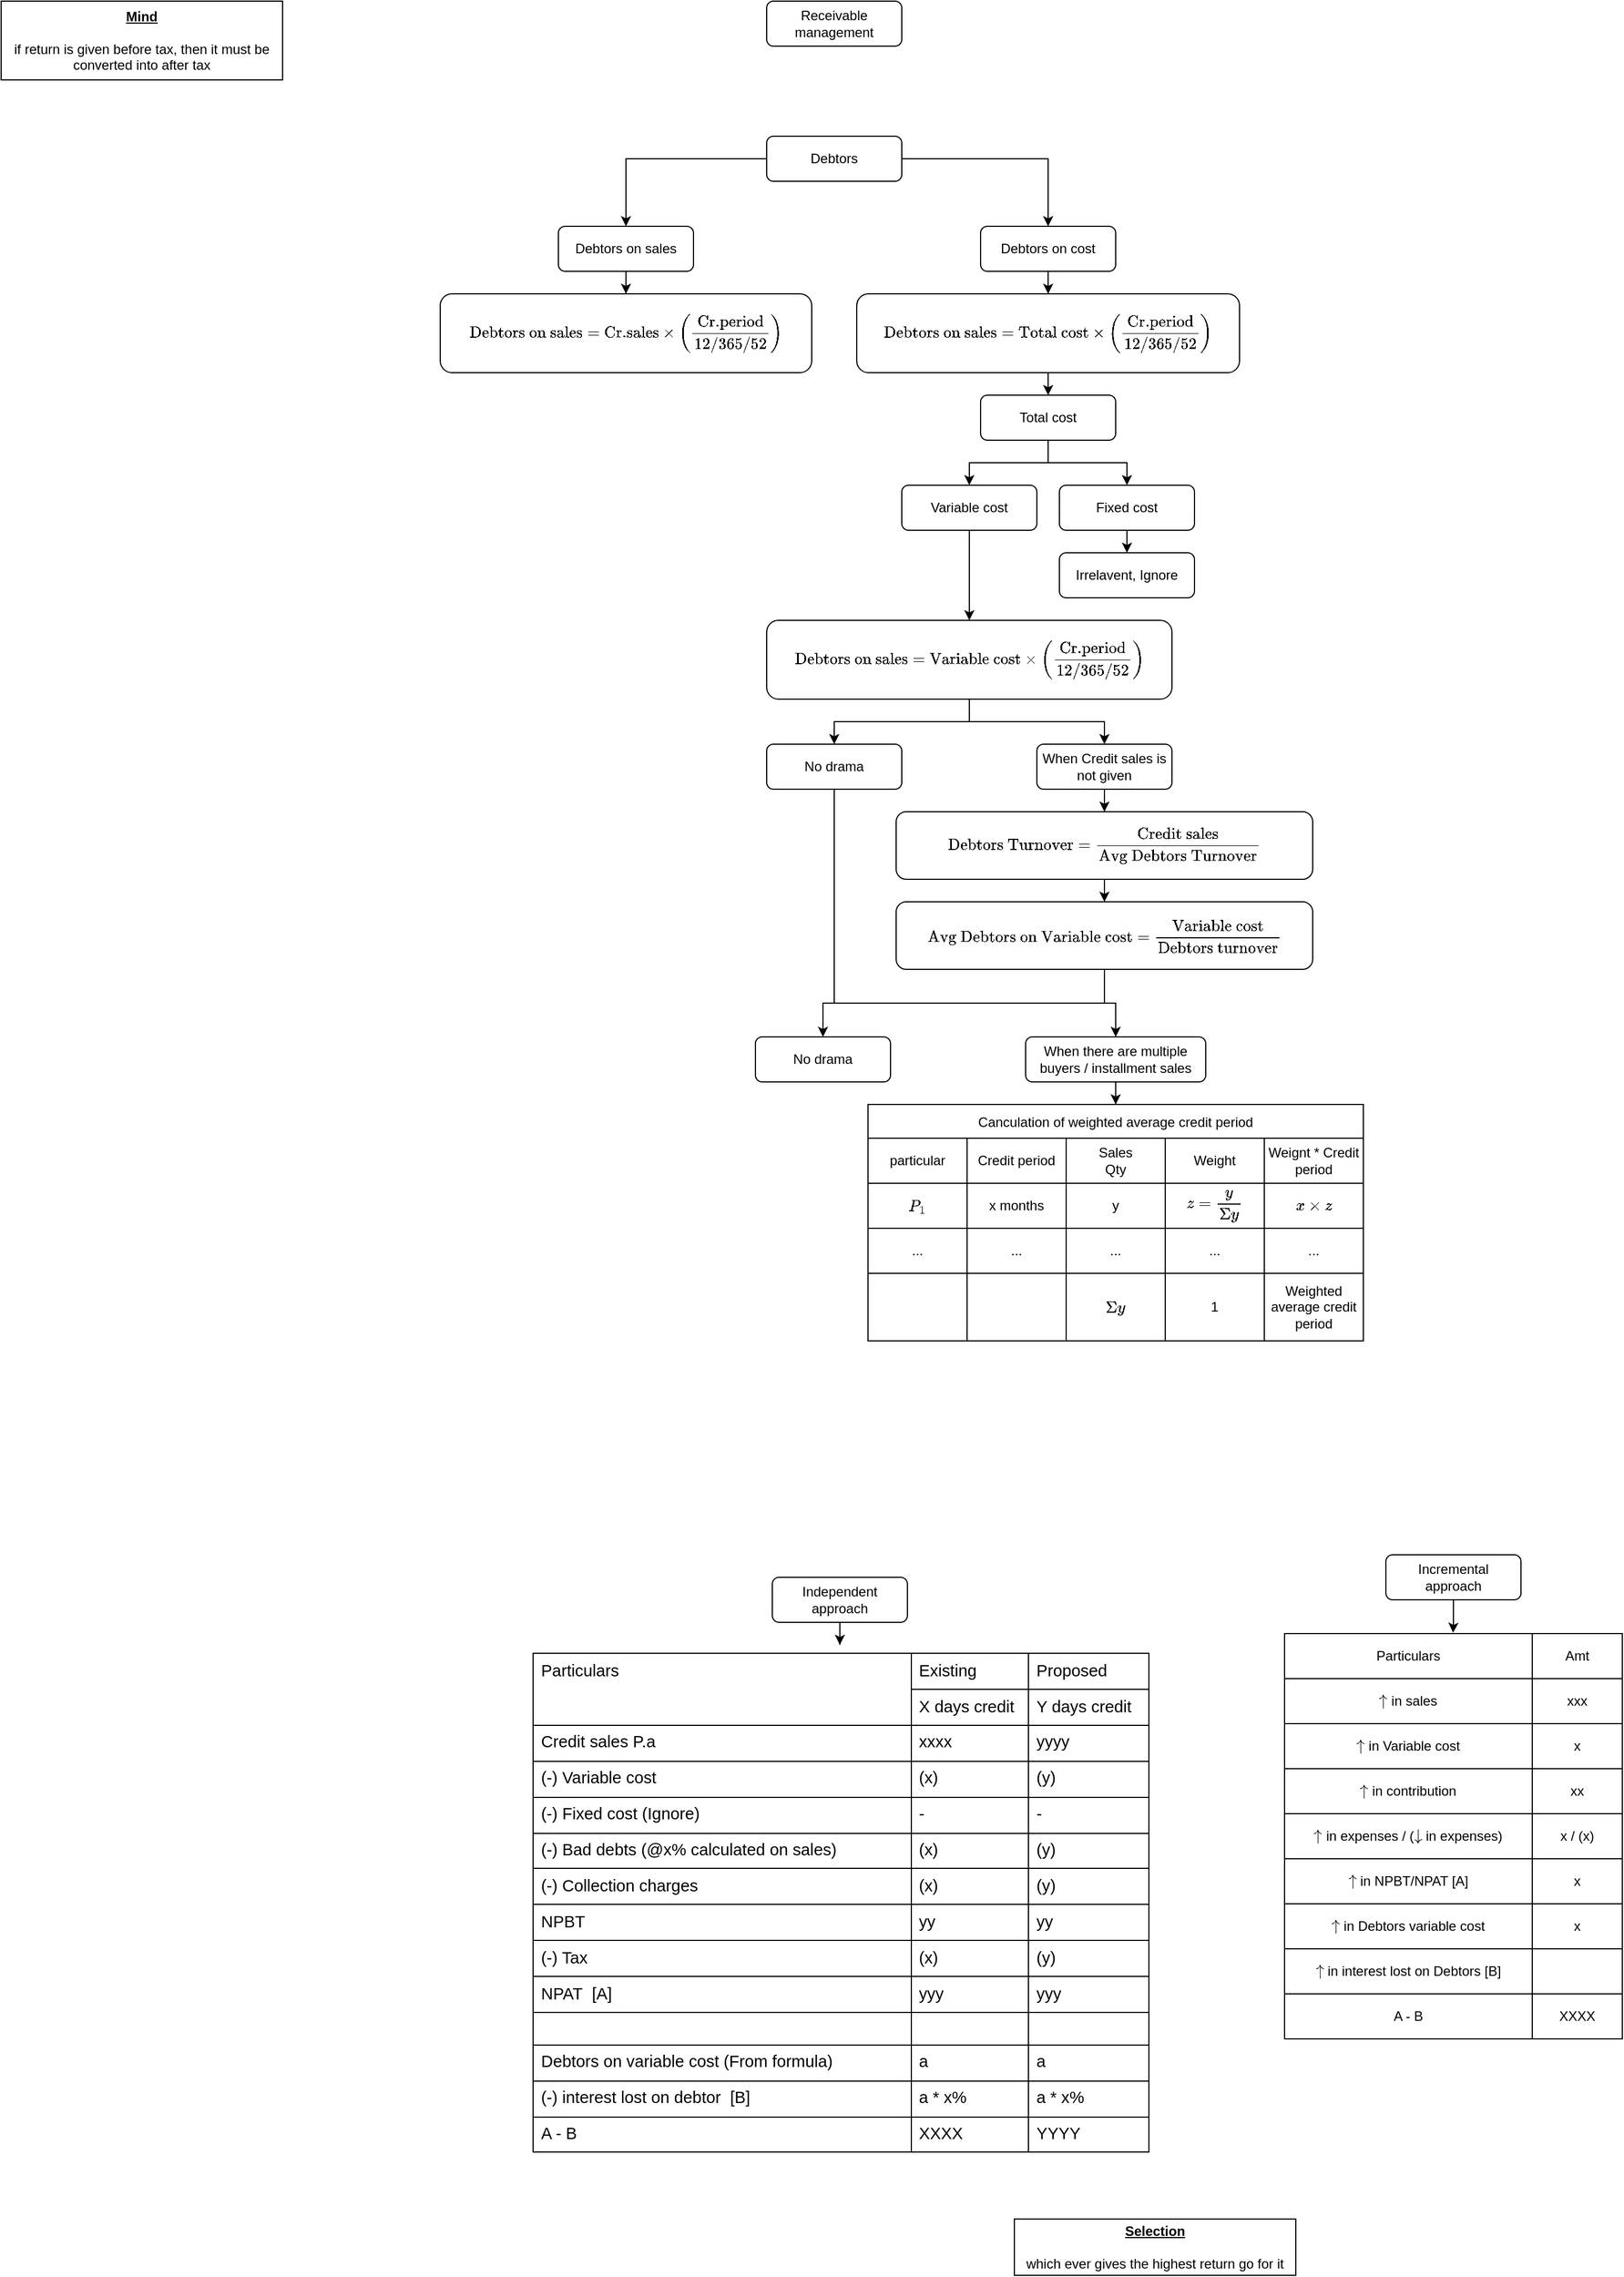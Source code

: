 <mxfile version="14.9.3" type="github">
  <diagram id="UIdEuoUsaXTuPdmNOl_K" name="Page-1">
    <mxGraphModel dx="2101" dy="627" grid="1" gridSize="10" guides="1" tooltips="1" connect="1" arrows="1" fold="1" page="1" pageScale="1" pageWidth="850" pageHeight="1100" math="1" shadow="0">
      <root>
        <mxCell id="0" />
        <mxCell id="1" parent="0" />
        <mxCell id="jX1o0PaKv8pk1o8IosKb-1" value="Receivable management" style="rounded=1;whiteSpace=wrap;html=1;" parent="1" vertex="1">
          <mxGeometry x="360" width="120" height="40" as="geometry" />
        </mxCell>
        <mxCell id="jX1o0PaKv8pk1o8IosKb-22" style="edgeStyle=orthogonalEdgeStyle;rounded=0;orthogonalLoop=1;jettySize=auto;html=1;" parent="1" source="jX1o0PaKv8pk1o8IosKb-2" target="jX1o0PaKv8pk1o8IosKb-3" edge="1">
          <mxGeometry relative="1" as="geometry" />
        </mxCell>
        <mxCell id="jX1o0PaKv8pk1o8IosKb-23" style="edgeStyle=orthogonalEdgeStyle;rounded=0;orthogonalLoop=1;jettySize=auto;html=1;" parent="1" source="jX1o0PaKv8pk1o8IosKb-2" target="jX1o0PaKv8pk1o8IosKb-4" edge="1">
          <mxGeometry relative="1" as="geometry" />
        </mxCell>
        <mxCell id="jX1o0PaKv8pk1o8IosKb-2" value="Debtors" style="rounded=1;whiteSpace=wrap;html=1;" parent="1" vertex="1">
          <mxGeometry x="360" y="120" width="120" height="40" as="geometry" />
        </mxCell>
        <mxCell id="jX1o0PaKv8pk1o8IosKb-6" style="edgeStyle=orthogonalEdgeStyle;rounded=0;orthogonalLoop=1;jettySize=auto;html=1;" parent="1" source="jX1o0PaKv8pk1o8IosKb-3" target="jX1o0PaKv8pk1o8IosKb-5" edge="1">
          <mxGeometry relative="1" as="geometry" />
        </mxCell>
        <mxCell id="jX1o0PaKv8pk1o8IosKb-3" value="Debtors on sales" style="rounded=1;whiteSpace=wrap;html=1;" parent="1" vertex="1">
          <mxGeometry x="175" y="200" width="120" height="40" as="geometry" />
        </mxCell>
        <mxCell id="jX1o0PaKv8pk1o8IosKb-9" style="edgeStyle=orthogonalEdgeStyle;rounded=0;orthogonalLoop=1;jettySize=auto;html=1;" parent="1" source="jX1o0PaKv8pk1o8IosKb-4" target="jX1o0PaKv8pk1o8IosKb-7" edge="1">
          <mxGeometry relative="1" as="geometry" />
        </mxCell>
        <mxCell id="jX1o0PaKv8pk1o8IosKb-4" value="Debtors on cost" style="rounded=1;whiteSpace=wrap;html=1;" parent="1" vertex="1">
          <mxGeometry x="550" y="200" width="120" height="40" as="geometry" />
        </mxCell>
        <mxCell id="jX1o0PaKv8pk1o8IosKb-5" value="`\text{Debtors on sales} = \text{Cr.sales} xx (\text{Cr.period}/\text{12/365/52})`" style="rounded=1;whiteSpace=wrap;html=1;" parent="1" vertex="1">
          <mxGeometry x="70" y="260" width="330" height="70" as="geometry" />
        </mxCell>
        <mxCell id="jX1o0PaKv8pk1o8IosKb-20" style="edgeStyle=orthogonalEdgeStyle;rounded=0;orthogonalLoop=1;jettySize=auto;html=1;" parent="1" source="jX1o0PaKv8pk1o8IosKb-7" target="jX1o0PaKv8pk1o8IosKb-10" edge="1">
          <mxGeometry relative="1" as="geometry" />
        </mxCell>
        <mxCell id="jX1o0PaKv8pk1o8IosKb-7" value="`\text{Debtors on sales} = \text{Total cost} xx (\text{Cr.period}/\text{12/365/52})`" style="rounded=1;whiteSpace=wrap;html=1;" parent="1" vertex="1">
          <mxGeometry x="440" y="260" width="340" height="70" as="geometry" />
        </mxCell>
        <mxCell id="jX1o0PaKv8pk1o8IosKb-13" style="edgeStyle=orthogonalEdgeStyle;rounded=0;orthogonalLoop=1;jettySize=auto;html=1;" parent="1" source="jX1o0PaKv8pk1o8IosKb-10" target="jX1o0PaKv8pk1o8IosKb-11" edge="1">
          <mxGeometry relative="1" as="geometry" />
        </mxCell>
        <mxCell id="jX1o0PaKv8pk1o8IosKb-14" style="edgeStyle=orthogonalEdgeStyle;rounded=0;orthogonalLoop=1;jettySize=auto;html=1;" parent="1" source="jX1o0PaKv8pk1o8IosKb-10" target="jX1o0PaKv8pk1o8IosKb-12" edge="1">
          <mxGeometry relative="1" as="geometry" />
        </mxCell>
        <mxCell id="jX1o0PaKv8pk1o8IosKb-10" value="Total cost" style="rounded=1;whiteSpace=wrap;html=1;" parent="1" vertex="1">
          <mxGeometry x="550" y="350" width="120" height="40" as="geometry" />
        </mxCell>
        <mxCell id="jX1o0PaKv8pk1o8IosKb-18" style="edgeStyle=orthogonalEdgeStyle;rounded=0;orthogonalLoop=1;jettySize=auto;html=1;" parent="1" source="jX1o0PaKv8pk1o8IosKb-11" target="jX1o0PaKv8pk1o8IosKb-21" edge="1">
          <mxGeometry relative="1" as="geometry">
            <mxPoint x="540" y="490" as="targetPoint" />
          </mxGeometry>
        </mxCell>
        <mxCell id="jX1o0PaKv8pk1o8IosKb-11" value="Variable cost" style="rounded=1;whiteSpace=wrap;html=1;" parent="1" vertex="1">
          <mxGeometry x="480" y="430" width="120" height="40" as="geometry" />
        </mxCell>
        <mxCell id="jX1o0PaKv8pk1o8IosKb-19" style="edgeStyle=orthogonalEdgeStyle;rounded=0;orthogonalLoop=1;jettySize=auto;html=1;" parent="1" source="jX1o0PaKv8pk1o8IosKb-12" target="jX1o0PaKv8pk1o8IosKb-17" edge="1">
          <mxGeometry relative="1" as="geometry" />
        </mxCell>
        <mxCell id="jX1o0PaKv8pk1o8IosKb-12" value="Fixed cost" style="rounded=1;whiteSpace=wrap;html=1;" parent="1" vertex="1">
          <mxGeometry x="620" y="430" width="120" height="40" as="geometry" />
        </mxCell>
        <mxCell id="jX1o0PaKv8pk1o8IosKb-17" value="Irrelavent, Ignore" style="rounded=1;whiteSpace=wrap;html=1;" parent="1" vertex="1">
          <mxGeometry x="620" y="490" width="120" height="40" as="geometry" />
        </mxCell>
        <mxCell id="dmRQIC54Is3TJMsPzp_G-64" style="edgeStyle=orthogonalEdgeStyle;rounded=0;orthogonalLoop=1;jettySize=auto;html=1;entryX=0.5;entryY=0;entryDx=0;entryDy=0;" edge="1" parent="1" source="jX1o0PaKv8pk1o8IosKb-21" target="dmRQIC54Is3TJMsPzp_G-56">
          <mxGeometry relative="1" as="geometry" />
        </mxCell>
        <mxCell id="dmRQIC54Is3TJMsPzp_G-65" style="edgeStyle=orthogonalEdgeStyle;rounded=0;orthogonalLoop=1;jettySize=auto;html=1;" edge="1" parent="1" source="jX1o0PaKv8pk1o8IosKb-21" target="dmRQIC54Is3TJMsPzp_G-57">
          <mxGeometry relative="1" as="geometry" />
        </mxCell>
        <mxCell id="jX1o0PaKv8pk1o8IosKb-21" value="`\text{Debtors on sales} = \text{Variable cost} xx (\text{Cr.period}/\text{12/365/52})`" style="rounded=1;whiteSpace=wrap;html=1;" parent="1" vertex="1">
          <mxGeometry x="360" y="550" width="360" height="70" as="geometry" />
        </mxCell>
        <mxCell id="jX1o0PaKv8pk1o8IosKb-24" value="&lt;div dir=&quot;ltr&quot; style=&quot;margin-left: 0pt&quot; id=&quot;docs-internal-guid-9cd4c7f6-7fff-7b18-153d-72f92d299515&quot; align=&quot;left&quot;&gt;&lt;table style=&quot;border: none ; border-collapse: collapse&quot;&gt;&lt;colgroup&gt;&lt;col width=&quot;378&quot;&gt;&lt;col width=&quot;111&quot;&gt;&lt;col width=&quot;112&quot;&gt;&lt;/colgroup&gt;&lt;tbody&gt;&lt;tr style=&quot;height: 21pt&quot;&gt;&lt;td rowspan=&quot;2&quot; style=&quot;border-left: solid #000000 1pt ; border-right: solid #000000 1pt ; border-bottom: solid #000000 1pt ; border-top: solid #000000 1pt ; vertical-align: top ; background-color: #ffffff ; padding: 5pt 5pt 5pt 5pt ; overflow: hidden ; overflow-wrap: break-word&quot;&gt;&lt;p dir=&quot;ltr&quot; style=&quot;line-height: 1.2 ; margin-top: 0pt ; margin-bottom: 0pt&quot;&gt;&lt;span style=&quot;font-size: 11pt ; font-family: &amp;#34;arial&amp;#34; ; color: rgb(0 , 0 , 0) ; background-color: transparent ; font-weight: 400 ; font-style: normal ; font-variant: normal ; text-decoration: none ; vertical-align: baseline&quot;&gt;Particulars&lt;/span&gt;&lt;/p&gt;&lt;/td&gt;&lt;td style=&quot;border-left: solid #000000 1pt ; border-right: solid #000000 1pt ; border-bottom: solid #000000 1pt ; border-top: solid #000000 1pt ; vertical-align: top ; background-color: #ffffff ; padding: 5pt 5pt 5pt 5pt ; overflow: hidden ; overflow-wrap: break-word&quot;&gt;&lt;p dir=&quot;ltr&quot; style=&quot;line-height: 1.2 ; margin-top: 0pt ; margin-bottom: 0pt&quot;&gt;&lt;span style=&quot;font-size: 11pt ; font-family: &amp;#34;arial&amp;#34; ; color: rgb(0 , 0 , 0) ; background-color: transparent ; font-weight: 400 ; font-style: normal ; font-variant: normal ; text-decoration: none ; vertical-align: baseline&quot;&gt;Existing&lt;/span&gt;&lt;/p&gt;&lt;/td&gt;&lt;td style=&quot;border-left: solid #000000 1pt ; border-right: solid #000000 1pt ; border-bottom: solid #000000 1pt ; border-top: solid #000000 1pt ; vertical-align: top ; background-color: #ffffff ; padding: 5pt 5pt 5pt 5pt ; overflow: hidden ; overflow-wrap: break-word&quot;&gt;&lt;p dir=&quot;ltr&quot; style=&quot;line-height: 1.2 ; margin-top: 0pt ; margin-bottom: 0pt&quot;&gt;&lt;span style=&quot;font-size: 11pt ; font-family: &amp;#34;arial&amp;#34; ; color: rgb(0 , 0 , 0) ; background-color: transparent ; font-weight: 400 ; font-style: normal ; font-variant: normal ; text-decoration: none ; vertical-align: baseline&quot;&gt;Proposed&lt;/span&gt;&lt;/p&gt;&lt;/td&gt;&lt;/tr&gt;&lt;tr style=&quot;height: 21pt&quot;&gt;&lt;td style=&quot;border-left: solid #000000 1pt ; border-right: solid #000000 1pt ; border-bottom: solid #000000 1pt ; border-top: solid #000000 1pt ; vertical-align: top ; background-color: #ffffff ; padding: 5pt 5pt 5pt 5pt ; overflow: hidden ; overflow-wrap: break-word&quot;&gt;&lt;p dir=&quot;ltr&quot; style=&quot;line-height: 1.2 ; margin-top: 0pt ; margin-bottom: 0pt&quot;&gt;&lt;span style=&quot;font-size: 11pt ; font-family: &amp;#34;arial&amp;#34; ; color: rgb(0 , 0 , 0) ; background-color: transparent ; font-weight: 400 ; font-style: normal ; font-variant: normal ; text-decoration: none ; vertical-align: baseline&quot;&gt;X days credit&lt;/span&gt;&lt;/p&gt;&lt;/td&gt;&lt;td style=&quot;border-left: solid #000000 1pt ; border-right: solid #000000 1pt ; border-bottom: solid #000000 1pt ; border-top: solid #000000 1pt ; vertical-align: top ; background-color: #ffffff ; padding: 5pt 5pt 5pt 5pt ; overflow: hidden ; overflow-wrap: break-word&quot;&gt;&lt;p dir=&quot;ltr&quot; style=&quot;line-height: 1.2 ; margin-top: 0pt ; margin-bottom: 0pt&quot;&gt;&lt;span style=&quot;font-size: 11pt ; font-family: &amp;#34;arial&amp;#34; ; color: rgb(0 , 0 , 0) ; background-color: transparent ; font-weight: 400 ; font-style: normal ; font-variant: normal ; text-decoration: none ; vertical-align: baseline&quot;&gt;Y days credit&lt;/span&gt;&lt;/p&gt;&lt;/td&gt;&lt;/tr&gt;&lt;tr style=&quot;height: 0pt&quot;&gt;&lt;td style=&quot;border-left: solid #000000 1pt ; border-right: solid #000000 1pt ; border-bottom: solid #000000 1pt ; border-top: solid #000000 1pt ; vertical-align: top ; background-color: #ffffff ; padding: 5pt 5pt 5pt 5pt ; overflow: hidden ; overflow-wrap: break-word&quot;&gt;&lt;p dir=&quot;ltr&quot; style=&quot;line-height: 1.2 ; margin-top: 0pt ; margin-bottom: 0pt&quot;&gt;&lt;span style=&quot;font-size: 11pt ; font-family: &amp;#34;arial&amp;#34; ; color: rgb(0 , 0 , 0) ; background-color: transparent ; font-weight: 400 ; font-style: normal ; font-variant: normal ; text-decoration: none ; vertical-align: baseline&quot;&gt;Credit sales P.a&lt;/span&gt;&lt;/p&gt;&lt;/td&gt;&lt;td style=&quot;border-left: solid #000000 1pt ; border-right: solid #000000 1pt ; border-bottom: solid #000000 1pt ; border-top: solid #000000 1pt ; vertical-align: top ; background-color: #ffffff ; padding: 5pt 5pt 5pt 5pt ; overflow: hidden ; overflow-wrap: break-word&quot;&gt;&lt;p dir=&quot;ltr&quot; style=&quot;line-height: 1.2 ; margin-top: 0pt ; margin-bottom: 0pt&quot;&gt;&lt;span style=&quot;font-size: 11pt ; font-family: &amp;#34;arial&amp;#34; ; color: rgb(0 , 0 , 0) ; background-color: transparent ; font-weight: 400 ; font-style: normal ; font-variant: normal ; text-decoration: none ; vertical-align: baseline&quot;&gt;xxxx&lt;/span&gt;&lt;/p&gt;&lt;/td&gt;&lt;td style=&quot;border-left: solid #000000 1pt ; border-right: solid #000000 1pt ; border-bottom: solid #000000 1pt ; border-top: solid #000000 1pt ; vertical-align: top ; background-color: #ffffff ; padding: 5pt 5pt 5pt 5pt ; overflow: hidden ; overflow-wrap: break-word&quot;&gt;&lt;p dir=&quot;ltr&quot; style=&quot;line-height: 1.2 ; margin-top: 0pt ; margin-bottom: 0pt&quot;&gt;&lt;span style=&quot;font-size: 11pt ; font-family: &amp;#34;arial&amp;#34; ; color: rgb(0 , 0 , 0) ; background-color: transparent ; font-weight: 400 ; font-style: normal ; font-variant: normal ; text-decoration: none ; vertical-align: baseline&quot;&gt;yyyy&lt;/span&gt;&lt;/p&gt;&lt;/td&gt;&lt;/tr&gt;&lt;tr style=&quot;height: 0pt&quot;&gt;&lt;td style=&quot;border-left: solid #000000 1pt ; border-right: solid #000000 1pt ; border-bottom: solid #000000 1pt ; border-top: solid #000000 1pt ; vertical-align: top ; background-color: #ffffff ; padding: 5pt 5pt 5pt 5pt ; overflow: hidden ; overflow-wrap: break-word&quot;&gt;&lt;p dir=&quot;ltr&quot; style=&quot;line-height: 1.2 ; margin-top: 0pt ; margin-bottom: 0pt&quot;&gt;&lt;span style=&quot;font-size: 11pt ; font-family: &amp;#34;arial&amp;#34; ; color: rgb(0 , 0 , 0) ; background-color: transparent ; font-weight: 400 ; font-style: normal ; font-variant: normal ; text-decoration: none ; vertical-align: baseline&quot;&gt;(-) Variable cost&lt;/span&gt;&lt;/p&gt;&lt;/td&gt;&lt;td style=&quot;border-left: solid #000000 1pt ; border-right: solid #000000 1pt ; border-bottom: solid #000000 1pt ; border-top: solid #000000 1pt ; vertical-align: top ; background-color: #ffffff ; padding: 5pt 5pt 5pt 5pt ; overflow: hidden ; overflow-wrap: break-word&quot;&gt;&lt;p dir=&quot;ltr&quot; style=&quot;line-height: 1.2 ; margin-top: 0pt ; margin-bottom: 0pt&quot;&gt;&lt;span style=&quot;font-size: 11pt ; font-family: &amp;#34;arial&amp;#34; ; color: rgb(0 , 0 , 0) ; background-color: transparent ; font-weight: 400 ; font-style: normal ; font-variant: normal ; text-decoration: none ; vertical-align: baseline&quot;&gt;(x)&lt;/span&gt;&lt;/p&gt;&lt;/td&gt;&lt;td style=&quot;border-left: solid #000000 1pt ; border-right: solid #000000 1pt ; border-bottom: solid #000000 1pt ; border-top: solid #000000 1pt ; vertical-align: top ; background-color: #ffffff ; padding: 5pt 5pt 5pt 5pt ; overflow: hidden ; overflow-wrap: break-word&quot;&gt;&lt;p dir=&quot;ltr&quot; style=&quot;line-height: 1.2 ; margin-top: 0pt ; margin-bottom: 0pt&quot;&gt;&lt;span style=&quot;font-size: 11pt ; font-family: &amp;#34;arial&amp;#34; ; color: rgb(0 , 0 , 0) ; background-color: transparent ; font-weight: 400 ; font-style: normal ; font-variant: normal ; text-decoration: none ; vertical-align: baseline&quot;&gt;(y)&lt;/span&gt;&lt;/p&gt;&lt;/td&gt;&lt;/tr&gt;&lt;tr style=&quot;height: 0pt&quot;&gt;&lt;td style=&quot;border-left: solid #000000 1pt ; border-right: solid #000000 1pt ; border-bottom: solid #000000 1pt ; border-top: solid #000000 1pt ; vertical-align: top ; background-color: #ffffff ; padding: 5pt 5pt 5pt 5pt ; overflow: hidden ; overflow-wrap: break-word&quot;&gt;&lt;p dir=&quot;ltr&quot; style=&quot;line-height: 1.2 ; margin-top: 0pt ; margin-bottom: 0pt&quot;&gt;&lt;span style=&quot;font-size: 11pt ; font-family: &amp;#34;arial&amp;#34; ; color: rgb(0 , 0 , 0) ; background-color: transparent ; font-weight: 400 ; font-style: normal ; font-variant: normal ; text-decoration: none ; vertical-align: baseline&quot;&gt;(-) Fixed cost (Ignore)&lt;/span&gt;&lt;/p&gt;&lt;/td&gt;&lt;td style=&quot;border-left: solid #000000 1pt ; border-right: solid #000000 1pt ; border-bottom: solid #000000 1pt ; border-top: solid #000000 1pt ; vertical-align: top ; background-color: #ffffff ; padding: 5pt 5pt 5pt 5pt ; overflow: hidden ; overflow-wrap: break-word&quot;&gt;&lt;p dir=&quot;ltr&quot; style=&quot;line-height: 1.2 ; margin-top: 0pt ; margin-bottom: 0pt&quot;&gt;&lt;span style=&quot;font-size: 11pt ; font-family: &amp;#34;arial&amp;#34; ; color: rgb(0 , 0 , 0) ; background-color: transparent ; font-weight: 400 ; font-style: normal ; font-variant: normal ; text-decoration: none ; vertical-align: baseline&quot;&gt;-&lt;/span&gt;&lt;/p&gt;&lt;/td&gt;&lt;td style=&quot;border-left: solid #000000 1pt ; border-right: solid #000000 1pt ; border-bottom: solid #000000 1pt ; border-top: solid #000000 1pt ; vertical-align: top ; background-color: #ffffff ; padding: 5pt 5pt 5pt 5pt ; overflow: hidden ; overflow-wrap: break-word&quot;&gt;&lt;p dir=&quot;ltr&quot; style=&quot;line-height: 1.2 ; margin-top: 0pt ; margin-bottom: 0pt&quot;&gt;&lt;span style=&quot;font-size: 11pt ; font-family: &amp;#34;arial&amp;#34; ; color: rgb(0 , 0 , 0) ; background-color: transparent ; font-weight: 400 ; font-style: normal ; font-variant: normal ; text-decoration: none ; vertical-align: baseline&quot;&gt;-&lt;/span&gt;&lt;/p&gt;&lt;/td&gt;&lt;/tr&gt;&lt;tr style=&quot;height: 0pt&quot;&gt;&lt;td style=&quot;border-left: solid #000000 1pt ; border-right: solid #000000 1pt ; border-bottom: solid #000000 1pt ; border-top: solid #000000 1pt ; vertical-align: top ; background-color: #ffffff ; padding: 5pt 5pt 5pt 5pt ; overflow: hidden ; overflow-wrap: break-word&quot;&gt;&lt;p dir=&quot;ltr&quot; style=&quot;line-height: 1.2 ; margin-top: 0pt ; margin-bottom: 0pt&quot;&gt;&lt;span style=&quot;font-size: 11pt ; font-family: &amp;#34;arial&amp;#34; ; color: rgb(0 , 0 , 0) ; background-color: transparent ; font-weight: 400 ; font-style: normal ; font-variant: normal ; text-decoration: none ; vertical-align: baseline&quot;&gt;(-) Bad debts (@x% calculated on sales)&lt;br&gt;&lt;/span&gt;&lt;/p&gt;&lt;/td&gt;&lt;td style=&quot;border-left: solid #000000 1pt ; border-right: solid #000000 1pt ; border-bottom: solid #000000 1pt ; border-top: solid #000000 1pt ; vertical-align: top ; background-color: #ffffff ; padding: 5pt 5pt 5pt 5pt ; overflow: hidden ; overflow-wrap: break-word&quot;&gt;&lt;p dir=&quot;ltr&quot; style=&quot;line-height: 1.2 ; margin-top: 0pt ; margin-bottom: 0pt&quot;&gt;&lt;span style=&quot;font-size: 11pt ; font-family: &amp;#34;arial&amp;#34; ; color: rgb(0 , 0 , 0) ; background-color: transparent ; font-weight: 400 ; font-style: normal ; font-variant: normal ; text-decoration: none ; vertical-align: baseline&quot;&gt;(x)&lt;/span&gt;&lt;/p&gt;&lt;/td&gt;&lt;td style=&quot;border-left: solid #000000 1pt ; border-right: solid #000000 1pt ; border-bottom: solid #000000 1pt ; border-top: solid #000000 1pt ; vertical-align: top ; background-color: #ffffff ; padding: 5pt 5pt 5pt 5pt ; overflow: hidden ; overflow-wrap: break-word&quot;&gt;&lt;p dir=&quot;ltr&quot; style=&quot;line-height: 1.2 ; margin-top: 0pt ; margin-bottom: 0pt&quot;&gt;&lt;span style=&quot;font-size: 11pt ; font-family: &amp;#34;arial&amp;#34; ; color: rgb(0 , 0 , 0) ; background-color: transparent ; font-weight: 400 ; font-style: normal ; font-variant: normal ; text-decoration: none ; vertical-align: baseline&quot;&gt;(y)&lt;/span&gt;&lt;/p&gt;&lt;/td&gt;&lt;/tr&gt;&lt;tr style=&quot;height: 0pt&quot;&gt;&lt;td style=&quot;border-left: solid #000000 1pt ; border-right: solid #000000 1pt ; border-bottom: solid #000000 1pt ; border-top: solid #000000 1pt ; vertical-align: top ; background-color: #ffffff ; padding: 5pt 5pt 5pt 5pt ; overflow: hidden ; overflow-wrap: break-word&quot;&gt;&lt;p dir=&quot;ltr&quot; style=&quot;line-height: 1.2 ; margin-top: 0pt ; margin-bottom: 0pt&quot;&gt;&lt;span style=&quot;font-size: 11pt ; font-family: &amp;#34;arial&amp;#34; ; color: rgb(0 , 0 , 0) ; background-color: transparent ; font-weight: 400 ; font-style: normal ; font-variant: normal ; text-decoration: none ; vertical-align: baseline&quot;&gt;(-) Collection charges&lt;/span&gt;&lt;/p&gt;&lt;/td&gt;&lt;td style=&quot;border-left: solid #000000 1pt ; border-right: solid #000000 1pt ; border-bottom: solid #000000 1pt ; border-top: solid #000000 1pt ; vertical-align: top ; background-color: #ffffff ; padding: 5pt 5pt 5pt 5pt ; overflow: hidden ; overflow-wrap: break-word&quot;&gt;&lt;p dir=&quot;ltr&quot; style=&quot;line-height: 1.2 ; margin-top: 0pt ; margin-bottom: 0pt&quot;&gt;&lt;span style=&quot;font-size: 11pt ; font-family: &amp;#34;arial&amp;#34; ; color: rgb(0 , 0 , 0) ; background-color: transparent ; font-weight: 400 ; font-style: normal ; font-variant: normal ; text-decoration: none ; vertical-align: baseline&quot;&gt;(x)&lt;/span&gt;&lt;/p&gt;&lt;/td&gt;&lt;td style=&quot;border-left: solid #000000 1pt ; border-right: solid #000000 1pt ; border-bottom: solid #000000 1pt ; border-top: solid #000000 1pt ; vertical-align: top ; background-color: #ffffff ; padding: 5pt 5pt 5pt 5pt ; overflow: hidden ; overflow-wrap: break-word&quot;&gt;&lt;p dir=&quot;ltr&quot; style=&quot;line-height: 1.2 ; margin-top: 0pt ; margin-bottom: 0pt&quot;&gt;&lt;span style=&quot;font-size: 11pt ; font-family: &amp;#34;arial&amp;#34; ; color: rgb(0 , 0 , 0) ; background-color: transparent ; font-weight: 400 ; font-style: normal ; font-variant: normal ; text-decoration: none ; vertical-align: baseline&quot;&gt;(y)&lt;/span&gt;&lt;/p&gt;&lt;/td&gt;&lt;/tr&gt;&lt;tr style=&quot;height: 0pt&quot;&gt;&lt;td style=&quot;border-left: solid #000000 1pt ; border-right: solid #000000 1pt ; border-bottom: solid #000000 1pt ; border-top: solid #000000 1pt ; vertical-align: top ; background-color: #ffffff ; padding: 5pt 5pt 5pt 5pt ; overflow: hidden ; overflow-wrap: break-word&quot;&gt;&lt;p dir=&quot;ltr&quot; style=&quot;line-height: 1.2 ; margin-top: 0pt ; margin-bottom: 0pt&quot;&gt;&lt;span style=&quot;font-size: 11pt ; font-family: &amp;#34;arial&amp;#34; ; color: rgb(0 , 0 , 0) ; background-color: transparent ; font-weight: 400 ; font-style: normal ; font-variant: normal ; text-decoration: none ; vertical-align: baseline&quot;&gt;NPBT&lt;/span&gt;&lt;/p&gt;&lt;/td&gt;&lt;td style=&quot;border-left: solid #000000 1pt ; border-right: solid #000000 1pt ; border-bottom: solid #000000 1pt ; border-top: solid #000000 1pt ; vertical-align: top ; background-color: #ffffff ; padding: 5pt 5pt 5pt 5pt ; overflow: hidden ; overflow-wrap: break-word&quot;&gt;&lt;p dir=&quot;ltr&quot; style=&quot;line-height: 1.2 ; margin-top: 0pt ; margin-bottom: 0pt&quot;&gt;&lt;span style=&quot;font-size: 11pt ; font-family: &amp;#34;arial&amp;#34; ; color: rgb(0 , 0 , 0) ; background-color: transparent ; font-weight: 400 ; font-style: normal ; font-variant: normal ; text-decoration: none ; vertical-align: baseline&quot;&gt;yy&lt;/span&gt;&lt;/p&gt;&lt;/td&gt;&lt;td style=&quot;border-left: solid #000000 1pt ; border-right: solid #000000 1pt ; border-bottom: solid #000000 1pt ; border-top: solid #000000 1pt ; vertical-align: top ; background-color: #ffffff ; padding: 5pt 5pt 5pt 5pt ; overflow: hidden ; overflow-wrap: break-word&quot;&gt;&lt;p dir=&quot;ltr&quot; style=&quot;line-height: 1.2 ; margin-top: 0pt ; margin-bottom: 0pt&quot;&gt;&lt;span style=&quot;font-size: 11pt ; font-family: &amp;#34;arial&amp;#34; ; color: rgb(0 , 0 , 0) ; background-color: transparent ; font-weight: 400 ; font-style: normal ; font-variant: normal ; text-decoration: none ; vertical-align: baseline&quot;&gt;yy&lt;/span&gt;&lt;/p&gt;&lt;/td&gt;&lt;/tr&gt;&lt;tr style=&quot;height: 0pt&quot;&gt;&lt;td style=&quot;border-left: solid #000000 1pt ; border-right: solid #000000 1pt ; border-bottom: solid #000000 1pt ; border-top: solid #000000 1pt ; vertical-align: top ; background-color: #ffffff ; padding: 5pt 5pt 5pt 5pt ; overflow: hidden ; overflow-wrap: break-word&quot;&gt;&lt;p dir=&quot;ltr&quot; style=&quot;line-height: 1.2 ; margin-top: 0pt ; margin-bottom: 0pt&quot;&gt;&lt;span style=&quot;font-size: 11pt ; font-family: &amp;#34;arial&amp;#34; ; color: rgb(0 , 0 , 0) ; background-color: transparent ; font-weight: 400 ; font-style: normal ; font-variant: normal ; text-decoration: none ; vertical-align: baseline&quot;&gt;(-) Tax&lt;/span&gt;&lt;/p&gt;&lt;/td&gt;&lt;td style=&quot;border-left: solid #000000 1pt ; border-right: solid #000000 1pt ; border-bottom: solid #000000 1pt ; border-top: solid #000000 1pt ; vertical-align: top ; background-color: #ffffff ; padding: 5pt 5pt 5pt 5pt ; overflow: hidden ; overflow-wrap: break-word&quot;&gt;&lt;p dir=&quot;ltr&quot; style=&quot;line-height: 1.2 ; margin-top: 0pt ; margin-bottom: 0pt&quot;&gt;&lt;span style=&quot;font-size: 11pt ; font-family: &amp;#34;arial&amp;#34; ; color: rgb(0 , 0 , 0) ; background-color: transparent ; font-weight: 400 ; font-style: normal ; font-variant: normal ; text-decoration: none ; vertical-align: baseline&quot;&gt;(x)&lt;/span&gt;&lt;/p&gt;&lt;/td&gt;&lt;td style=&quot;border-left: solid #000000 1pt ; border-right: solid #000000 1pt ; border-bottom: solid #000000 1pt ; border-top: solid #000000 1pt ; vertical-align: top ; background-color: #ffffff ; padding: 5pt 5pt 5pt 5pt ; overflow: hidden ; overflow-wrap: break-word&quot;&gt;&lt;p dir=&quot;ltr&quot; style=&quot;line-height: 1.2 ; margin-top: 0pt ; margin-bottom: 0pt&quot;&gt;&lt;span style=&quot;font-size: 11pt ; font-family: &amp;#34;arial&amp;#34; ; color: rgb(0 , 0 , 0) ; background-color: transparent ; font-weight: 400 ; font-style: normal ; font-variant: normal ; text-decoration: none ; vertical-align: baseline&quot;&gt;(y)&lt;/span&gt;&lt;/p&gt;&lt;/td&gt;&lt;/tr&gt;&lt;tr style=&quot;height: 0pt&quot;&gt;&lt;td style=&quot;border-left: solid #000000 1pt ; border-right: solid #000000 1pt ; border-bottom: solid #000000 1pt ; border-top: solid #000000 1pt ; vertical-align: top ; background-color: #ffffff ; padding: 5pt 5pt 5pt 5pt ; overflow: hidden ; overflow-wrap: break-word&quot;&gt;&lt;p dir=&quot;ltr&quot; style=&quot;line-height: 1.2 ; margin-top: 0pt ; margin-bottom: 0pt&quot;&gt;&lt;span style=&quot;font-size: 11pt ; font-family: &amp;#34;arial&amp;#34; ; color: rgb(0 , 0 , 0) ; background-color: transparent ; font-weight: 400 ; font-style: normal ; font-variant: normal ; text-decoration: none ; vertical-align: baseline&quot;&gt;NPAT&amp;nbsp; [A]&lt;/span&gt;&lt;/p&gt;&lt;/td&gt;&lt;td style=&quot;border-left: solid #000000 1pt ; border-right: solid #000000 1pt ; border-bottom: solid #000000 1pt ; border-top: solid #000000 1pt ; vertical-align: top ; background-color: #ffffff ; padding: 5pt 5pt 5pt 5pt ; overflow: hidden ; overflow-wrap: break-word&quot;&gt;&lt;p dir=&quot;ltr&quot; style=&quot;line-height: 1.2 ; margin-top: 0pt ; margin-bottom: 0pt&quot;&gt;&lt;span style=&quot;font-size: 11pt ; font-family: &amp;#34;arial&amp;#34; ; color: rgb(0 , 0 , 0) ; background-color: transparent ; font-weight: 400 ; font-style: normal ; font-variant: normal ; text-decoration: none ; vertical-align: baseline&quot;&gt;yyy&lt;/span&gt;&lt;/p&gt;&lt;/td&gt;&lt;td style=&quot;border-left: solid #000000 1pt ; border-right: solid #000000 1pt ; border-bottom: solid #000000 1pt ; border-top: solid #000000 1pt ; vertical-align: top ; background-color: #ffffff ; padding: 5pt 5pt 5pt 5pt ; overflow: hidden ; overflow-wrap: break-word&quot;&gt;&lt;p dir=&quot;ltr&quot; style=&quot;line-height: 1.2 ; margin-top: 0pt ; margin-bottom: 0pt&quot;&gt;&lt;span style=&quot;font-size: 11pt ; font-family: &amp;#34;arial&amp;#34; ; color: rgb(0 , 0 , 0) ; background-color: transparent ; font-weight: 400 ; font-style: normal ; font-variant: normal ; text-decoration: none ; vertical-align: baseline&quot;&gt;yyy&lt;/span&gt;&lt;/p&gt;&lt;/td&gt;&lt;/tr&gt;&lt;tr style=&quot;height: 0pt&quot;&gt;&lt;td style=&quot;border-left: solid #000000 1pt ; border-right: solid #000000 1pt ; border-bottom: solid #000000 1pt ; border-top: solid #000000 1pt ; vertical-align: top ; background-color: #ffffff ; padding: 5pt 5pt 5pt 5pt ; overflow: hidden ; overflow-wrap: break-word&quot;&gt;&lt;br&gt;&lt;/td&gt;&lt;td style=&quot;border-left: solid #000000 1pt ; border-right: solid #000000 1pt ; border-bottom: solid #000000 1pt ; border-top: solid #000000 1pt ; vertical-align: top ; background-color: #ffffff ; padding: 5pt 5pt 5pt 5pt ; overflow: hidden ; overflow-wrap: break-word&quot;&gt;&lt;br&gt;&lt;/td&gt;&lt;td style=&quot;border-left: solid #000000 1pt ; border-right: solid #000000 1pt ; border-bottom: solid #000000 1pt ; border-top: solid #000000 1pt ; vertical-align: top ; background-color: #ffffff ; padding: 5pt 5pt 5pt 5pt ; overflow: hidden ; overflow-wrap: break-word&quot;&gt;&lt;br&gt;&lt;/td&gt;&lt;/tr&gt;&lt;tr style=&quot;height: 0pt&quot;&gt;&lt;td style=&quot;border-left: solid #000000 1pt ; border-right: solid #000000 1pt ; border-bottom: solid #000000 1pt ; border-top: solid #000000 1pt ; vertical-align: top ; background-color: #ffffff ; padding: 5pt 5pt 5pt 5pt ; overflow: hidden ; overflow-wrap: break-word&quot;&gt;&lt;p dir=&quot;ltr&quot; style=&quot;line-height: 1.2 ; margin-top: 0pt ; margin-bottom: 0pt&quot;&gt;&lt;span style=&quot;font-size: 11pt ; font-family: &amp;#34;arial&amp;#34; ; color: rgb(0 , 0 , 0) ; background-color: transparent ; font-weight: 400 ; font-style: normal ; font-variant: normal ; text-decoration: none ; vertical-align: baseline&quot;&gt;Debtors on variable cost (From formula)&lt;/span&gt;&lt;/p&gt;&lt;/td&gt;&lt;td style=&quot;border-left: solid #000000 1pt ; border-right: solid #000000 1pt ; border-bottom: solid #000000 1pt ; border-top: solid #000000 1pt ; vertical-align: top ; background-color: #ffffff ; padding: 5pt 5pt 5pt 5pt ; overflow: hidden ; overflow-wrap: break-word&quot;&gt;&lt;p dir=&quot;ltr&quot; style=&quot;line-height: 1.2 ; margin-top: 0pt ; margin-bottom: 0pt&quot;&gt;&lt;span style=&quot;font-size: 11pt ; font-family: &amp;#34;arial&amp;#34; ; color: rgb(0 , 0 , 0) ; background-color: transparent ; font-weight: 400 ; font-style: normal ; font-variant: normal ; text-decoration: none ; vertical-align: baseline&quot;&gt;a&lt;/span&gt;&lt;/p&gt;&lt;/td&gt;&lt;td style=&quot;border-left: solid #000000 1pt ; border-right: solid #000000 1pt ; border-bottom: solid #000000 1pt ; border-top: solid #000000 1pt ; vertical-align: top ; background-color: #ffffff ; padding: 5pt 5pt 5pt 5pt ; overflow: hidden ; overflow-wrap: break-word&quot;&gt;&lt;p dir=&quot;ltr&quot; style=&quot;line-height: 1.2 ; margin-top: 0pt ; margin-bottom: 0pt&quot;&gt;&lt;span style=&quot;font-size: 11pt ; font-family: &amp;#34;arial&amp;#34; ; color: rgb(0 , 0 , 0) ; background-color: transparent ; font-weight: 400 ; font-style: normal ; font-variant: normal ; text-decoration: none ; vertical-align: baseline&quot;&gt;a&lt;/span&gt;&lt;/p&gt;&lt;/td&gt;&lt;/tr&gt;&lt;tr style=&quot;height: 0pt&quot;&gt;&lt;td style=&quot;border-left: solid #000000 1pt ; border-right: solid #000000 1pt ; border-bottom: solid #000000 1pt ; border-top: solid #000000 1pt ; vertical-align: top ; background-color: #ffffff ; padding: 5pt 5pt 5pt 5pt ; overflow: hidden ; overflow-wrap: break-word&quot;&gt;&lt;p dir=&quot;ltr&quot; style=&quot;line-height: 1.2 ; margin-top: 0pt ; margin-bottom: 0pt&quot;&gt;&lt;span style=&quot;font-size: 11pt ; font-family: &amp;#34;arial&amp;#34; ; color: rgb(0 , 0 , 0) ; background-color: transparent ; font-weight: 400 ; font-style: normal ; font-variant: normal ; text-decoration: none ; vertical-align: baseline&quot;&gt;(-) interest lost on debtor&amp;nbsp; [B]&lt;/span&gt;&lt;/p&gt;&lt;/td&gt;&lt;td style=&quot;border-left: solid #000000 1pt ; border-right: solid #000000 1pt ; border-bottom: solid #000000 1pt ; border-top: solid #000000 1pt ; vertical-align: top ; background-color: #ffffff ; padding: 5pt 5pt 5pt 5pt ; overflow: hidden ; overflow-wrap: break-word&quot;&gt;&lt;p dir=&quot;ltr&quot; style=&quot;line-height: 1.2 ; margin-top: 0pt ; margin-bottom: 0pt&quot;&gt;&lt;span style=&quot;font-size: 11pt ; font-family: &amp;#34;arial&amp;#34; ; color: rgb(0 , 0 , 0) ; background-color: transparent ; font-weight: 400 ; font-style: normal ; font-variant: normal ; text-decoration: none ; vertical-align: baseline&quot;&gt;a * x%&lt;/span&gt;&lt;/p&gt;&lt;/td&gt;&lt;td style=&quot;border-left: solid #000000 1pt ; border-right: solid #000000 1pt ; border-bottom: solid #000000 1pt ; border-top: solid #000000 1pt ; vertical-align: top ; background-color: #ffffff ; padding: 5pt 5pt 5pt 5pt ; overflow: hidden ; overflow-wrap: break-word&quot;&gt;&lt;p dir=&quot;ltr&quot; style=&quot;line-height: 1.2 ; margin-top: 0pt ; margin-bottom: 0pt&quot;&gt;&lt;span style=&quot;font-size: 11pt ; font-family: &amp;#34;arial&amp;#34; ; color: rgb(0 , 0 , 0) ; background-color: transparent ; font-weight: 400 ; font-style: normal ; font-variant: normal ; text-decoration: none ; vertical-align: baseline&quot;&gt;a * x%&lt;/span&gt;&lt;/p&gt;&lt;/td&gt;&lt;/tr&gt;&lt;tr style=&quot;height: 0pt&quot;&gt;&lt;td style=&quot;border-left: solid #000000 1pt ; border-right: solid #000000 1pt ; border-bottom: solid #000000 1pt ; border-top: solid #000000 1pt ; vertical-align: top ; background-color: #ffffff ; padding: 5pt 5pt 5pt 5pt ; overflow: hidden ; overflow-wrap: break-word&quot;&gt;&lt;p dir=&quot;ltr&quot; style=&quot;line-height: 1.2 ; margin-top: 0pt ; margin-bottom: 0pt&quot;&gt;&lt;span style=&quot;font-size: 11pt ; font-family: &amp;#34;arial&amp;#34; ; color: rgb(0 , 0 , 0) ; background-color: transparent ; font-weight: 400 ; font-style: normal ; font-variant: normal ; text-decoration: none ; vertical-align: baseline&quot;&gt;A - B&lt;/span&gt;&lt;/p&gt;&lt;/td&gt;&lt;td style=&quot;border-left: solid #000000 1pt ; border-right: solid #000000 1pt ; border-bottom: solid #000000 1pt ; border-top: solid #000000 1pt ; vertical-align: top ; background-color: #ffffff ; padding: 5pt 5pt 5pt 5pt ; overflow: hidden ; overflow-wrap: break-word&quot;&gt;&lt;p dir=&quot;ltr&quot; style=&quot;line-height: 1.2 ; margin-top: 0pt ; margin-bottom: 0pt&quot;&gt;&lt;span style=&quot;font-size: 11pt ; font-family: &amp;#34;arial&amp;#34; ; color: rgb(0 , 0 , 0) ; background-color: transparent ; font-weight: 400 ; font-style: normal ; font-variant: normal ; text-decoration: none ; vertical-align: baseline&quot;&gt;XXXX&lt;/span&gt;&lt;/p&gt;&lt;/td&gt;&lt;td style=&quot;border-left: solid #000000 1pt ; border-right: solid #000000 1pt ; border-bottom: solid #000000 1pt ; border-top: solid #000000 1pt ; vertical-align: top ; background-color: #ffffff ; padding: 5pt 5pt 5pt 5pt ; overflow: hidden ; overflow-wrap: break-word&quot;&gt;&lt;p dir=&quot;ltr&quot; style=&quot;line-height: 1.2 ; margin-top: 0pt ; margin-bottom: 0pt&quot;&gt;&lt;span style=&quot;font-size: 11pt ; font-family: &amp;#34;arial&amp;#34; ; color: rgb(0 , 0 , 0) ; background-color: transparent ; font-weight: 400 ; font-style: normal ; font-variant: normal ; text-decoration: none ; vertical-align: baseline&quot;&gt;YYYY&lt;/span&gt;&lt;/p&gt;&lt;/td&gt;&lt;/tr&gt;&lt;/tbody&gt;&lt;/table&gt;&lt;/div&gt;" style="text;whiteSpace=wrap;html=1;" parent="1" vertex="1">
          <mxGeometry x="150" y="1460" width="550" height="470" as="geometry" />
        </mxCell>
        <mxCell id="dmRQIC54Is3TJMsPzp_G-55" style="edgeStyle=orthogonalEdgeStyle;rounded=0;orthogonalLoop=1;jettySize=auto;html=1;" edge="1" parent="1" source="dmRQIC54Is3TJMsPzp_G-1" target="jX1o0PaKv8pk1o8IosKb-24">
          <mxGeometry relative="1" as="geometry" />
        </mxCell>
        <mxCell id="dmRQIC54Is3TJMsPzp_G-1" value="Independent approach" style="rounded=1;whiteSpace=wrap;html=1;" vertex="1" parent="1">
          <mxGeometry x="365" y="1400" width="120" height="40" as="geometry" />
        </mxCell>
        <mxCell id="dmRQIC54Is3TJMsPzp_G-54" style="edgeStyle=orthogonalEdgeStyle;rounded=0;orthogonalLoop=1;jettySize=auto;html=1;entryX=0.499;entryY=-0.018;entryDx=0;entryDy=0;entryPerimeter=0;" edge="1" parent="1" source="dmRQIC54Is3TJMsPzp_G-2" target="dmRQIC54Is3TJMsPzp_G-23">
          <mxGeometry relative="1" as="geometry" />
        </mxCell>
        <mxCell id="dmRQIC54Is3TJMsPzp_G-2" value="&lt;div&gt;Incremental &lt;br&gt;&lt;/div&gt;&lt;div&gt;approach&lt;/div&gt;" style="rounded=1;whiteSpace=wrap;html=1;" vertex="1" parent="1">
          <mxGeometry x="910" y="1380" width="120" height="40" as="geometry" />
        </mxCell>
        <mxCell id="dmRQIC54Is3TJMsPzp_G-22" value="" style="shape=table;startSize=0;container=1;collapsible=0;childLayout=tableLayout;" vertex="1" parent="1">
          <mxGeometry x="820" y="1450" width="300" height="360" as="geometry" />
        </mxCell>
        <mxCell id="dmRQIC54Is3TJMsPzp_G-23" value="" style="shape=partialRectangle;collapsible=0;dropTarget=0;pointerEvents=0;fillColor=none;top=0;left=0;bottom=0;right=0;points=[[0,0.5],[1,0.5]];portConstraint=eastwest;" vertex="1" parent="dmRQIC54Is3TJMsPzp_G-22">
          <mxGeometry width="300" height="40" as="geometry" />
        </mxCell>
        <mxCell id="dmRQIC54Is3TJMsPzp_G-24" value="Particulars" style="shape=partialRectangle;html=1;whiteSpace=wrap;connectable=0;overflow=hidden;fillColor=none;top=0;left=0;bottom=0;right=0;pointerEvents=1;" vertex="1" parent="dmRQIC54Is3TJMsPzp_G-23">
          <mxGeometry width="220" height="40" as="geometry" />
        </mxCell>
        <mxCell id="dmRQIC54Is3TJMsPzp_G-25" value="Amt" style="shape=partialRectangle;html=1;whiteSpace=wrap;connectable=0;overflow=hidden;fillColor=none;top=0;left=0;bottom=0;right=0;pointerEvents=1;" vertex="1" parent="dmRQIC54Is3TJMsPzp_G-23">
          <mxGeometry x="220" width="80" height="40" as="geometry" />
        </mxCell>
        <mxCell id="dmRQIC54Is3TJMsPzp_G-26" value="" style="shape=partialRectangle;collapsible=0;dropTarget=0;pointerEvents=0;fillColor=none;top=0;left=0;bottom=0;right=0;points=[[0,0.5],[1,0.5]];portConstraint=eastwest;" vertex="1" parent="dmRQIC54Is3TJMsPzp_G-22">
          <mxGeometry y="40" width="300" height="40" as="geometry" />
        </mxCell>
        <mxCell id="dmRQIC54Is3TJMsPzp_G-27" value="`uarr` in sales" style="shape=partialRectangle;html=1;whiteSpace=wrap;connectable=0;overflow=hidden;fillColor=none;top=0;left=0;bottom=0;right=0;pointerEvents=1;" vertex="1" parent="dmRQIC54Is3TJMsPzp_G-26">
          <mxGeometry width="220" height="40" as="geometry" />
        </mxCell>
        <mxCell id="dmRQIC54Is3TJMsPzp_G-28" value="xxx" style="shape=partialRectangle;html=1;whiteSpace=wrap;connectable=0;overflow=hidden;fillColor=none;top=0;left=0;bottom=0;right=0;pointerEvents=1;" vertex="1" parent="dmRQIC54Is3TJMsPzp_G-26">
          <mxGeometry x="220" width="80" height="40" as="geometry" />
        </mxCell>
        <mxCell id="dmRQIC54Is3TJMsPzp_G-29" value="" style="shape=partialRectangle;collapsible=0;dropTarget=0;pointerEvents=0;fillColor=none;top=0;left=0;bottom=0;right=0;points=[[0,0.5],[1,0.5]];portConstraint=eastwest;" vertex="1" parent="dmRQIC54Is3TJMsPzp_G-22">
          <mxGeometry y="80" width="300" height="40" as="geometry" />
        </mxCell>
        <mxCell id="dmRQIC54Is3TJMsPzp_G-30" value="`uarr` in Variable cost" style="shape=partialRectangle;html=1;whiteSpace=wrap;connectable=0;overflow=hidden;fillColor=none;top=0;left=0;bottom=0;right=0;pointerEvents=1;" vertex="1" parent="dmRQIC54Is3TJMsPzp_G-29">
          <mxGeometry width="220" height="40" as="geometry" />
        </mxCell>
        <mxCell id="dmRQIC54Is3TJMsPzp_G-31" value="x" style="shape=partialRectangle;html=1;whiteSpace=wrap;connectable=0;overflow=hidden;fillColor=none;top=0;left=0;bottom=0;right=0;pointerEvents=1;" vertex="1" parent="dmRQIC54Is3TJMsPzp_G-29">
          <mxGeometry x="220" width="80" height="40" as="geometry" />
        </mxCell>
        <mxCell id="dmRQIC54Is3TJMsPzp_G-32" value="" style="shape=partialRectangle;collapsible=0;dropTarget=0;pointerEvents=0;fillColor=none;top=0;left=0;bottom=0;right=0;points=[[0,0.5],[1,0.5]];portConstraint=eastwest;" vertex="1" parent="dmRQIC54Is3TJMsPzp_G-22">
          <mxGeometry y="120" width="300" height="40" as="geometry" />
        </mxCell>
        <mxCell id="dmRQIC54Is3TJMsPzp_G-33" value="`uarr` in contribution" style="shape=partialRectangle;html=1;whiteSpace=wrap;connectable=0;overflow=hidden;fillColor=none;top=0;left=0;bottom=0;right=0;pointerEvents=1;" vertex="1" parent="dmRQIC54Is3TJMsPzp_G-32">
          <mxGeometry width="220" height="40" as="geometry" />
        </mxCell>
        <mxCell id="dmRQIC54Is3TJMsPzp_G-34" value="xx" style="shape=partialRectangle;html=1;whiteSpace=wrap;connectable=0;overflow=hidden;fillColor=none;top=0;left=0;bottom=0;right=0;pointerEvents=1;" vertex="1" parent="dmRQIC54Is3TJMsPzp_G-32">
          <mxGeometry x="220" width="80" height="40" as="geometry" />
        </mxCell>
        <mxCell id="dmRQIC54Is3TJMsPzp_G-35" value="" style="shape=partialRectangle;collapsible=0;dropTarget=0;pointerEvents=0;fillColor=none;top=0;left=0;bottom=0;right=0;points=[[0,0.5],[1,0.5]];portConstraint=eastwest;" vertex="1" parent="dmRQIC54Is3TJMsPzp_G-22">
          <mxGeometry y="160" width="300" height="40" as="geometry" />
        </mxCell>
        <mxCell id="dmRQIC54Is3TJMsPzp_G-36" value="`uarr` in expenses / (`darr` in expenses)" style="shape=partialRectangle;html=1;whiteSpace=wrap;connectable=0;overflow=hidden;fillColor=none;top=0;left=0;bottom=0;right=0;pointerEvents=1;" vertex="1" parent="dmRQIC54Is3TJMsPzp_G-35">
          <mxGeometry width="220" height="40" as="geometry" />
        </mxCell>
        <mxCell id="dmRQIC54Is3TJMsPzp_G-37" value="x / (x)" style="shape=partialRectangle;html=1;whiteSpace=wrap;connectable=0;overflow=hidden;fillColor=none;top=0;left=0;bottom=0;right=0;pointerEvents=1;" vertex="1" parent="dmRQIC54Is3TJMsPzp_G-35">
          <mxGeometry x="220" width="80" height="40" as="geometry" />
        </mxCell>
        <mxCell id="dmRQIC54Is3TJMsPzp_G-38" value="" style="shape=partialRectangle;collapsible=0;dropTarget=0;pointerEvents=0;fillColor=none;top=0;left=0;bottom=0;right=0;points=[[0,0.5],[1,0.5]];portConstraint=eastwest;" vertex="1" parent="dmRQIC54Is3TJMsPzp_G-22">
          <mxGeometry y="200" width="300" height="40" as="geometry" />
        </mxCell>
        <mxCell id="dmRQIC54Is3TJMsPzp_G-39" value="`uarr` in NPBT/NPAT [A]" style="shape=partialRectangle;html=1;whiteSpace=wrap;connectable=0;overflow=hidden;fillColor=none;top=0;left=0;bottom=0;right=0;pointerEvents=1;" vertex="1" parent="dmRQIC54Is3TJMsPzp_G-38">
          <mxGeometry width="220" height="40" as="geometry" />
        </mxCell>
        <mxCell id="dmRQIC54Is3TJMsPzp_G-40" value="x" style="shape=partialRectangle;html=1;whiteSpace=wrap;connectable=0;overflow=hidden;fillColor=none;top=0;left=0;bottom=0;right=0;pointerEvents=1;" vertex="1" parent="dmRQIC54Is3TJMsPzp_G-38">
          <mxGeometry x="220" width="80" height="40" as="geometry" />
        </mxCell>
        <mxCell id="dmRQIC54Is3TJMsPzp_G-44" style="shape=partialRectangle;collapsible=0;dropTarget=0;pointerEvents=0;fillColor=none;top=0;left=0;bottom=0;right=0;points=[[0,0.5],[1,0.5]];portConstraint=eastwest;" vertex="1" parent="dmRQIC54Is3TJMsPzp_G-22">
          <mxGeometry y="240" width="300" height="40" as="geometry" />
        </mxCell>
        <mxCell id="dmRQIC54Is3TJMsPzp_G-45" value="`uarr` in Debtors variable cost" style="shape=partialRectangle;html=1;whiteSpace=wrap;connectable=0;overflow=hidden;fillColor=none;top=0;left=0;bottom=0;right=0;pointerEvents=1;" vertex="1" parent="dmRQIC54Is3TJMsPzp_G-44">
          <mxGeometry width="220" height="40" as="geometry" />
        </mxCell>
        <mxCell id="dmRQIC54Is3TJMsPzp_G-46" value="x" style="shape=partialRectangle;html=1;whiteSpace=wrap;connectable=0;overflow=hidden;fillColor=none;top=0;left=0;bottom=0;right=0;pointerEvents=1;" vertex="1" parent="dmRQIC54Is3TJMsPzp_G-44">
          <mxGeometry x="220" width="80" height="40" as="geometry" />
        </mxCell>
        <mxCell id="dmRQIC54Is3TJMsPzp_G-41" style="shape=partialRectangle;collapsible=0;dropTarget=0;pointerEvents=0;fillColor=none;top=0;left=0;bottom=0;right=0;points=[[0,0.5],[1,0.5]];portConstraint=eastwest;" vertex="1" parent="dmRQIC54Is3TJMsPzp_G-22">
          <mxGeometry y="280" width="300" height="40" as="geometry" />
        </mxCell>
        <mxCell id="dmRQIC54Is3TJMsPzp_G-42" value="`uarr` in interest lost on Debtors [B]" style="shape=partialRectangle;html=1;whiteSpace=wrap;connectable=0;overflow=hidden;fillColor=none;top=0;left=0;bottom=0;right=0;pointerEvents=1;" vertex="1" parent="dmRQIC54Is3TJMsPzp_G-41">
          <mxGeometry width="220" height="40" as="geometry" />
        </mxCell>
        <mxCell id="dmRQIC54Is3TJMsPzp_G-43" style="shape=partialRectangle;html=1;whiteSpace=wrap;connectable=0;overflow=hidden;fillColor=none;top=0;left=0;bottom=0;right=0;pointerEvents=1;" vertex="1" parent="dmRQIC54Is3TJMsPzp_G-41">
          <mxGeometry x="220" width="80" height="40" as="geometry" />
        </mxCell>
        <mxCell id="dmRQIC54Is3TJMsPzp_G-47" style="shape=partialRectangle;collapsible=0;dropTarget=0;pointerEvents=0;fillColor=none;top=0;left=0;bottom=0;right=0;points=[[0,0.5],[1,0.5]];portConstraint=eastwest;" vertex="1" parent="dmRQIC54Is3TJMsPzp_G-22">
          <mxGeometry y="320" width="300" height="40" as="geometry" />
        </mxCell>
        <mxCell id="dmRQIC54Is3TJMsPzp_G-48" value="A - B" style="shape=partialRectangle;html=1;whiteSpace=wrap;connectable=0;overflow=hidden;fillColor=none;top=0;left=0;bottom=0;right=0;pointerEvents=1;" vertex="1" parent="dmRQIC54Is3TJMsPzp_G-47">
          <mxGeometry width="220" height="40" as="geometry" />
        </mxCell>
        <mxCell id="dmRQIC54Is3TJMsPzp_G-49" value="XXXX" style="shape=partialRectangle;html=1;whiteSpace=wrap;connectable=0;overflow=hidden;fillColor=none;top=0;left=0;bottom=0;right=0;pointerEvents=1;" vertex="1" parent="dmRQIC54Is3TJMsPzp_G-47">
          <mxGeometry x="220" width="80" height="40" as="geometry" />
        </mxCell>
        <mxCell id="dmRQIC54Is3TJMsPzp_G-51" value="&lt;div&gt;&lt;u&gt;&lt;b&gt;Selection&lt;/b&gt;&lt;/u&gt;&lt;/div&gt;&lt;div&gt;&lt;br&gt;&lt;/div&gt;&lt;div&gt;which ever gives the highest return go for it&lt;br&gt;&lt;/div&gt;" style="rounded=0;whiteSpace=wrap;html=1;" vertex="1" parent="1">
          <mxGeometry x="580" y="1970" width="250" height="50" as="geometry" />
        </mxCell>
        <mxCell id="dmRQIC54Is3TJMsPzp_G-52" value="&lt;div&gt;&lt;u&gt;&lt;b&gt;Mind&lt;/b&gt;&lt;/u&gt;&lt;/div&gt;&lt;div&gt;&lt;br&gt;&lt;/div&gt;&lt;div&gt;if return is given before tax, then it must be converted into after tax&lt;br&gt;&lt;/div&gt;" style="rounded=0;whiteSpace=wrap;html=1;" vertex="1" parent="1">
          <mxGeometry x="-320" width="250" height="70" as="geometry" />
        </mxCell>
        <mxCell id="dmRQIC54Is3TJMsPzp_G-99" style="edgeStyle=orthogonalEdgeStyle;rounded=0;orthogonalLoop=1;jettySize=auto;html=1;" edge="1" parent="1" source="dmRQIC54Is3TJMsPzp_G-56" target="dmRQIC54Is3TJMsPzp_G-69">
          <mxGeometry relative="1" as="geometry">
            <Array as="points">
              <mxPoint x="420" y="890" />
              <mxPoint x="670" y="890" />
            </Array>
          </mxGeometry>
        </mxCell>
        <mxCell id="dmRQIC54Is3TJMsPzp_G-56" value="No drama" style="rounded=1;whiteSpace=wrap;html=1;" vertex="1" parent="1">
          <mxGeometry x="360" y="660" width="120" height="40" as="geometry" />
        </mxCell>
        <mxCell id="dmRQIC54Is3TJMsPzp_G-66" style="edgeStyle=orthogonalEdgeStyle;rounded=0;orthogonalLoop=1;jettySize=auto;html=1;" edge="1" parent="1" source="dmRQIC54Is3TJMsPzp_G-57" target="dmRQIC54Is3TJMsPzp_G-61">
          <mxGeometry relative="1" as="geometry" />
        </mxCell>
        <mxCell id="dmRQIC54Is3TJMsPzp_G-57" value="When Credit sales is not given" style="rounded=1;whiteSpace=wrap;html=1;" vertex="1" parent="1">
          <mxGeometry x="600" y="660" width="120" height="40" as="geometry" />
        </mxCell>
        <mxCell id="dmRQIC54Is3TJMsPzp_G-98" style="edgeStyle=orthogonalEdgeStyle;rounded=0;orthogonalLoop=1;jettySize=auto;html=1;" edge="1" parent="1" source="dmRQIC54Is3TJMsPzp_G-59" target="dmRQIC54Is3TJMsPzp_G-68">
          <mxGeometry relative="1" as="geometry">
            <Array as="points">
              <mxPoint x="660" y="890" />
              <mxPoint x="410" y="890" />
            </Array>
          </mxGeometry>
        </mxCell>
        <mxCell id="dmRQIC54Is3TJMsPzp_G-59" value="`\text{Avg Debtors on Variable cost} = \text{Variable cost} / \text{Debtors turnover}`" style="rounded=1;whiteSpace=wrap;html=1;" vertex="1" parent="1">
          <mxGeometry x="475" y="800" width="370" height="60" as="geometry" />
        </mxCell>
        <mxCell id="dmRQIC54Is3TJMsPzp_G-67" style="edgeStyle=orthogonalEdgeStyle;rounded=0;orthogonalLoop=1;jettySize=auto;html=1;" edge="1" parent="1" source="dmRQIC54Is3TJMsPzp_G-61" target="dmRQIC54Is3TJMsPzp_G-59">
          <mxGeometry relative="1" as="geometry" />
        </mxCell>
        <mxCell id="dmRQIC54Is3TJMsPzp_G-61" value="`\text{Debtors Turnover} = \text{Credit sales} / \text{Avg Debtors Turnover}`" style="rounded=1;whiteSpace=wrap;html=1;" vertex="1" parent="1">
          <mxGeometry x="475" y="720" width="370" height="60" as="geometry" />
        </mxCell>
        <mxCell id="dmRQIC54Is3TJMsPzp_G-68" value="No drama" style="rounded=1;whiteSpace=wrap;html=1;" vertex="1" parent="1">
          <mxGeometry x="350" y="920" width="120" height="40" as="geometry" />
        </mxCell>
        <mxCell id="dmRQIC54Is3TJMsPzp_G-97" style="edgeStyle=orthogonalEdgeStyle;rounded=0;orthogonalLoop=1;jettySize=auto;html=1;" edge="1" parent="1" source="dmRQIC54Is3TJMsPzp_G-69" target="dmRQIC54Is3TJMsPzp_G-71">
          <mxGeometry relative="1" as="geometry" />
        </mxCell>
        <mxCell id="dmRQIC54Is3TJMsPzp_G-69" value="When there are multiple buyers / installment sales" style="rounded=1;whiteSpace=wrap;html=1;" vertex="1" parent="1">
          <mxGeometry x="590" y="920" width="160" height="40" as="geometry" />
        </mxCell>
        <mxCell id="dmRQIC54Is3TJMsPzp_G-71" value="Canculation of weighted average credit period" style="shape=table;startSize=30;container=1;collapsible=0;childLayout=tableLayout;" vertex="1" parent="1">
          <mxGeometry x="450" y="980" width="440" height="210" as="geometry" />
        </mxCell>
        <mxCell id="dmRQIC54Is3TJMsPzp_G-72" value="" style="shape=partialRectangle;collapsible=0;dropTarget=0;pointerEvents=0;fillColor=none;top=0;left=0;bottom=0;right=0;points=[[0,0.5],[1,0.5]];portConstraint=eastwest;" vertex="1" parent="dmRQIC54Is3TJMsPzp_G-71">
          <mxGeometry y="30" width="440" height="40" as="geometry" />
        </mxCell>
        <mxCell id="dmRQIC54Is3TJMsPzp_G-73" value="particular" style="shape=partialRectangle;html=1;whiteSpace=wrap;connectable=0;overflow=hidden;fillColor=none;top=0;left=0;bottom=0;right=0;pointerEvents=1;" vertex="1" parent="dmRQIC54Is3TJMsPzp_G-72">
          <mxGeometry width="88" height="40" as="geometry" />
        </mxCell>
        <mxCell id="dmRQIC54Is3TJMsPzp_G-74" value="Credit period" style="shape=partialRectangle;html=1;whiteSpace=wrap;connectable=0;overflow=hidden;fillColor=none;top=0;left=0;bottom=0;right=0;pointerEvents=1;" vertex="1" parent="dmRQIC54Is3TJMsPzp_G-72">
          <mxGeometry x="88" width="88" height="40" as="geometry" />
        </mxCell>
        <mxCell id="dmRQIC54Is3TJMsPzp_G-75" value="&lt;div&gt;Sales&lt;/div&gt;&lt;div&gt;Qty&lt;br&gt;&lt;/div&gt;" style="shape=partialRectangle;html=1;whiteSpace=wrap;connectable=0;overflow=hidden;fillColor=none;top=0;left=0;bottom=0;right=0;pointerEvents=1;" vertex="1" parent="dmRQIC54Is3TJMsPzp_G-72">
          <mxGeometry x="176" width="88" height="40" as="geometry" />
        </mxCell>
        <mxCell id="dmRQIC54Is3TJMsPzp_G-76" value="Weight" style="shape=partialRectangle;html=1;whiteSpace=wrap;connectable=0;overflow=hidden;fillColor=none;top=0;left=0;bottom=0;right=0;pointerEvents=1;" vertex="1" parent="dmRQIC54Is3TJMsPzp_G-72">
          <mxGeometry x="264" width="88" height="40" as="geometry" />
        </mxCell>
        <mxCell id="dmRQIC54Is3TJMsPzp_G-77" value="Weignt * Credit period" style="shape=partialRectangle;html=1;whiteSpace=wrap;connectable=0;overflow=hidden;fillColor=none;top=0;left=0;bottom=0;right=0;pointerEvents=1;" vertex="1" parent="dmRQIC54Is3TJMsPzp_G-72">
          <mxGeometry x="352" width="88" height="40" as="geometry" />
        </mxCell>
        <mxCell id="dmRQIC54Is3TJMsPzp_G-78" value="" style="shape=partialRectangle;collapsible=0;dropTarget=0;pointerEvents=0;fillColor=none;top=0;left=0;bottom=0;right=0;points=[[0,0.5],[1,0.5]];portConstraint=eastwest;" vertex="1" parent="dmRQIC54Is3TJMsPzp_G-71">
          <mxGeometry y="70" width="440" height="40" as="geometry" />
        </mxCell>
        <mxCell id="dmRQIC54Is3TJMsPzp_G-79" value="`P_1`" style="shape=partialRectangle;html=1;whiteSpace=wrap;connectable=0;overflow=hidden;fillColor=none;top=0;left=0;bottom=0;right=0;pointerEvents=1;" vertex="1" parent="dmRQIC54Is3TJMsPzp_G-78">
          <mxGeometry width="88" height="40" as="geometry" />
        </mxCell>
        <mxCell id="dmRQIC54Is3TJMsPzp_G-80" value="x months" style="shape=partialRectangle;html=1;whiteSpace=wrap;connectable=0;overflow=hidden;fillColor=none;top=0;left=0;bottom=0;right=0;pointerEvents=1;" vertex="1" parent="dmRQIC54Is3TJMsPzp_G-78">
          <mxGeometry x="88" width="88" height="40" as="geometry" />
        </mxCell>
        <mxCell id="dmRQIC54Is3TJMsPzp_G-81" value="y" style="shape=partialRectangle;html=1;whiteSpace=wrap;connectable=0;overflow=hidden;fillColor=none;top=0;left=0;bottom=0;right=0;pointerEvents=1;" vertex="1" parent="dmRQIC54Is3TJMsPzp_G-78">
          <mxGeometry x="176" width="88" height="40" as="geometry" />
        </mxCell>
        <mxCell id="dmRQIC54Is3TJMsPzp_G-82" value="`z = y/(Sigmay)`" style="shape=partialRectangle;html=1;whiteSpace=wrap;connectable=0;overflow=hidden;fillColor=none;top=0;left=0;bottom=0;right=0;pointerEvents=1;" vertex="1" parent="dmRQIC54Is3TJMsPzp_G-78">
          <mxGeometry x="264" width="88" height="40" as="geometry" />
        </mxCell>
        <mxCell id="dmRQIC54Is3TJMsPzp_G-83" value="`x xx z`" style="shape=partialRectangle;html=1;whiteSpace=wrap;connectable=0;overflow=hidden;fillColor=none;top=0;left=0;bottom=0;right=0;pointerEvents=1;" vertex="1" parent="dmRQIC54Is3TJMsPzp_G-78">
          <mxGeometry x="352" width="88" height="40" as="geometry" />
        </mxCell>
        <mxCell id="dmRQIC54Is3TJMsPzp_G-84" value="" style="shape=partialRectangle;collapsible=0;dropTarget=0;pointerEvents=0;fillColor=none;top=0;left=0;bottom=0;right=0;points=[[0,0.5],[1,0.5]];portConstraint=eastwest;" vertex="1" parent="dmRQIC54Is3TJMsPzp_G-71">
          <mxGeometry y="110" width="440" height="40" as="geometry" />
        </mxCell>
        <mxCell id="dmRQIC54Is3TJMsPzp_G-85" value="..." style="shape=partialRectangle;html=1;whiteSpace=wrap;connectable=0;overflow=hidden;fillColor=none;top=0;left=0;bottom=0;right=0;pointerEvents=1;" vertex="1" parent="dmRQIC54Is3TJMsPzp_G-84">
          <mxGeometry width="88" height="40" as="geometry" />
        </mxCell>
        <mxCell id="dmRQIC54Is3TJMsPzp_G-86" value="..." style="shape=partialRectangle;html=1;whiteSpace=wrap;connectable=0;overflow=hidden;fillColor=none;top=0;left=0;bottom=0;right=0;pointerEvents=1;" vertex="1" parent="dmRQIC54Is3TJMsPzp_G-84">
          <mxGeometry x="88" width="88" height="40" as="geometry" />
        </mxCell>
        <mxCell id="dmRQIC54Is3TJMsPzp_G-87" value="..." style="shape=partialRectangle;html=1;whiteSpace=wrap;connectable=0;overflow=hidden;fillColor=none;top=0;left=0;bottom=0;right=0;pointerEvents=1;" vertex="1" parent="dmRQIC54Is3TJMsPzp_G-84">
          <mxGeometry x="176" width="88" height="40" as="geometry" />
        </mxCell>
        <mxCell id="dmRQIC54Is3TJMsPzp_G-88" value="..." style="shape=partialRectangle;html=1;whiteSpace=wrap;connectable=0;overflow=hidden;fillColor=none;top=0;left=0;bottom=0;right=0;pointerEvents=1;" vertex="1" parent="dmRQIC54Is3TJMsPzp_G-84">
          <mxGeometry x="264" width="88" height="40" as="geometry" />
        </mxCell>
        <mxCell id="dmRQIC54Is3TJMsPzp_G-89" value="..." style="shape=partialRectangle;html=1;whiteSpace=wrap;connectable=0;overflow=hidden;fillColor=none;top=0;left=0;bottom=0;right=0;pointerEvents=1;" vertex="1" parent="dmRQIC54Is3TJMsPzp_G-84">
          <mxGeometry x="352" width="88" height="40" as="geometry" />
        </mxCell>
        <mxCell id="dmRQIC54Is3TJMsPzp_G-90" value="" style="shape=partialRectangle;collapsible=0;dropTarget=0;pointerEvents=0;fillColor=none;top=0;left=0;bottom=0;right=0;points=[[0,0.5],[1,0.5]];portConstraint=eastwest;" vertex="1" parent="dmRQIC54Is3TJMsPzp_G-71">
          <mxGeometry y="150" width="440" height="60" as="geometry" />
        </mxCell>
        <mxCell id="dmRQIC54Is3TJMsPzp_G-91" value="" style="shape=partialRectangle;html=1;whiteSpace=wrap;connectable=0;overflow=hidden;fillColor=none;top=0;left=0;bottom=0;right=0;pointerEvents=1;" vertex="1" parent="dmRQIC54Is3TJMsPzp_G-90">
          <mxGeometry width="88" height="60" as="geometry" />
        </mxCell>
        <mxCell id="dmRQIC54Is3TJMsPzp_G-92" value="" style="shape=partialRectangle;html=1;whiteSpace=wrap;connectable=0;overflow=hidden;fillColor=none;top=0;left=0;bottom=0;right=0;pointerEvents=1;" vertex="1" parent="dmRQIC54Is3TJMsPzp_G-90">
          <mxGeometry x="88" width="88" height="60" as="geometry" />
        </mxCell>
        <mxCell id="dmRQIC54Is3TJMsPzp_G-93" value="`Sigmay`" style="shape=partialRectangle;html=1;whiteSpace=wrap;connectable=0;overflow=hidden;fillColor=none;top=0;left=0;bottom=0;right=0;pointerEvents=1;" vertex="1" parent="dmRQIC54Is3TJMsPzp_G-90">
          <mxGeometry x="176" width="88" height="60" as="geometry" />
        </mxCell>
        <mxCell id="dmRQIC54Is3TJMsPzp_G-94" value="1" style="shape=partialRectangle;html=1;whiteSpace=wrap;connectable=0;overflow=hidden;fillColor=none;top=0;left=0;bottom=0;right=0;pointerEvents=1;" vertex="1" parent="dmRQIC54Is3TJMsPzp_G-90">
          <mxGeometry x="264" width="88" height="60" as="geometry" />
        </mxCell>
        <mxCell id="dmRQIC54Is3TJMsPzp_G-95" value="Weighted average credit period" style="shape=partialRectangle;html=1;whiteSpace=wrap;connectable=0;overflow=hidden;fillColor=none;top=0;left=0;bottom=0;right=0;pointerEvents=1;" vertex="1" parent="dmRQIC54Is3TJMsPzp_G-90">
          <mxGeometry x="352" width="88" height="60" as="geometry" />
        </mxCell>
      </root>
    </mxGraphModel>
  </diagram>
</mxfile>
